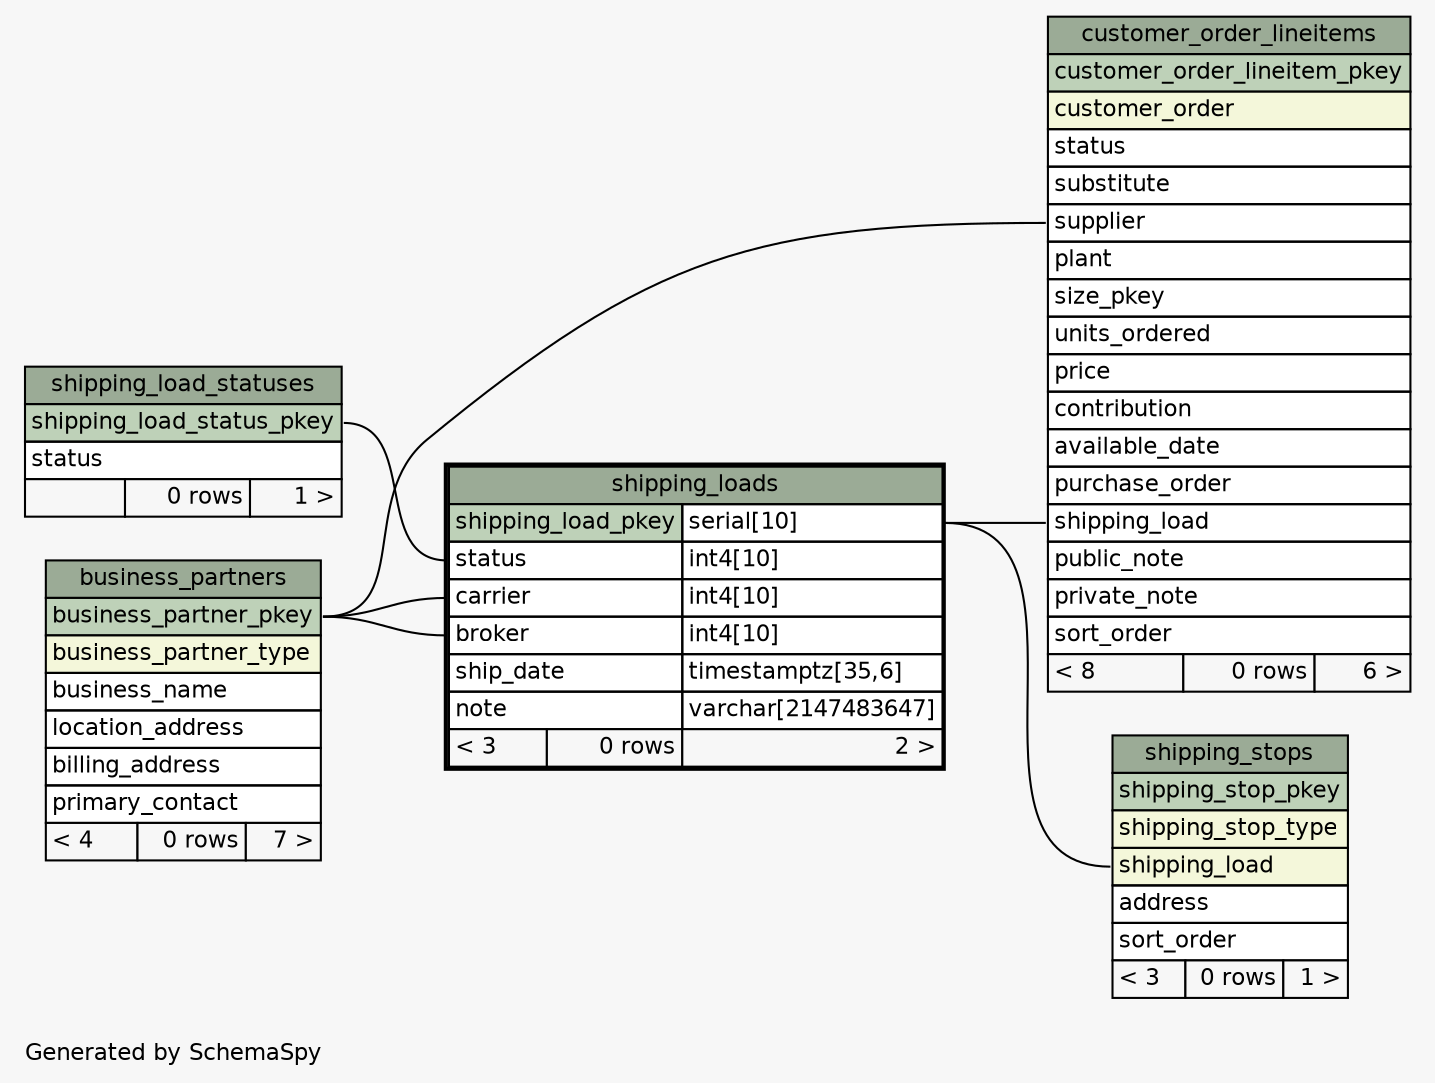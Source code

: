 // dot 2.20.2 on Linux 2.6.28-13-generic
// SchemaSpy rev 514
digraph "oneDegreeRelationshipsDiagram" {
  graph [
    rankdir="RL"
    bgcolor="#f7f7f7"
    label="\nGenerated by SchemaSpy"
    labeljust="l"
    nodesep="0.18"
    ranksep="0.46"
    fontname="Helvetica"
    fontsize="11"
  ];
  node [
    fontname="Helvetica"
    fontsize="11"
    shape="plaintext"
  ];
  edge [
    arrowsize="0.8"
  ];
  "customer_order_lineitems":"shipping_load":w -> "shipping_loads":"shipping_load_pkey.type":e [arrowhead=none arrowtail=crowodot];
  "customer_order_lineitems":"supplier":w -> "business_partners":"business_partner_pkey":e [arrowhead=none arrowtail=crowodot];
  "shipping_loads":"broker":w -> "business_partners":"business_partner_pkey":e [arrowhead=none arrowtail=crowodot];
  "shipping_loads":"carrier":w -> "business_partners":"business_partner_pkey":e [arrowhead=none arrowtail=crowodot];
  "shipping_loads":"status":w -> "shipping_load_statuses":"shipping_load_status_pkey":e [arrowhead=none arrowtail=crowodot];
  "shipping_stops":"shipping_load":w -> "shipping_loads":"shipping_load_pkey.type":e [arrowhead=none arrowtail=crowodot];
  "business_partners" [
    label=<
    <TABLE BORDER="0" CELLBORDER="1" CELLSPACING="0" BGCOLOR="#ffffff">
      <TR><TD COLSPAN="3" BGCOLOR="#9bab96" ALIGN="CENTER">business_partners</TD></TR>
      <TR><TD PORT="business_partner_pkey" COLSPAN="3" BGCOLOR="#bed1b8" ALIGN="LEFT">business_partner_pkey</TD></TR>
      <TR><TD PORT="business_partner_type" COLSPAN="3" BGCOLOR="#f4f7da" ALIGN="LEFT">business_partner_type</TD></TR>
      <TR><TD PORT="business_name" COLSPAN="3" ALIGN="LEFT">business_name</TD></TR>
      <TR><TD PORT="location_address" COLSPAN="3" ALIGN="LEFT">location_address</TD></TR>
      <TR><TD PORT="billing_address" COLSPAN="3" ALIGN="LEFT">billing_address</TD></TR>
      <TR><TD PORT="primary_contact" COLSPAN="3" ALIGN="LEFT">primary_contact</TD></TR>
      <TR><TD ALIGN="LEFT" BGCOLOR="#f7f7f7">&lt; 4</TD><TD ALIGN="RIGHT" BGCOLOR="#f7f7f7">0 rows</TD><TD ALIGN="RIGHT" BGCOLOR="#f7f7f7">7 &gt;</TD></TR>
    </TABLE>>
    URL="business_partners.html"
    tooltip="business_partners"
  ];
  "customer_order_lineitems" [
    label=<
    <TABLE BORDER="0" CELLBORDER="1" CELLSPACING="0" BGCOLOR="#ffffff">
      <TR><TD COLSPAN="3" BGCOLOR="#9bab96" ALIGN="CENTER">customer_order_lineitems</TD></TR>
      <TR><TD PORT="customer_order_lineitem_pkey" COLSPAN="3" BGCOLOR="#bed1b8" ALIGN="LEFT">customer_order_lineitem_pkey</TD></TR>
      <TR><TD PORT="customer_order" COLSPAN="3" BGCOLOR="#f4f7da" ALIGN="LEFT">customer_order</TD></TR>
      <TR><TD PORT="status" COLSPAN="3" ALIGN="LEFT">status</TD></TR>
      <TR><TD PORT="substitute" COLSPAN="3" ALIGN="LEFT">substitute</TD></TR>
      <TR><TD PORT="supplier" COLSPAN="3" ALIGN="LEFT">supplier</TD></TR>
      <TR><TD PORT="plant" COLSPAN="3" ALIGN="LEFT">plant</TD></TR>
      <TR><TD PORT="size_pkey" COLSPAN="3" ALIGN="LEFT">size_pkey</TD></TR>
      <TR><TD PORT="units_ordered" COLSPAN="3" ALIGN="LEFT">units_ordered</TD></TR>
      <TR><TD PORT="price" COLSPAN="3" ALIGN="LEFT">price</TD></TR>
      <TR><TD PORT="contribution" COLSPAN="3" ALIGN="LEFT">contribution</TD></TR>
      <TR><TD PORT="available_date" COLSPAN="3" ALIGN="LEFT">available_date</TD></TR>
      <TR><TD PORT="purchase_order" COLSPAN="3" ALIGN="LEFT">purchase_order</TD></TR>
      <TR><TD PORT="shipping_load" COLSPAN="3" ALIGN="LEFT">shipping_load</TD></TR>
      <TR><TD PORT="public_note" COLSPAN="3" ALIGN="LEFT">public_note</TD></TR>
      <TR><TD PORT="private_note" COLSPAN="3" ALIGN="LEFT">private_note</TD></TR>
      <TR><TD PORT="sort_order" COLSPAN="3" ALIGN="LEFT">sort_order</TD></TR>
      <TR><TD ALIGN="LEFT" BGCOLOR="#f7f7f7">&lt; 8</TD><TD ALIGN="RIGHT" BGCOLOR="#f7f7f7">0 rows</TD><TD ALIGN="RIGHT" BGCOLOR="#f7f7f7">6 &gt;</TD></TR>
    </TABLE>>
    URL="customer_order_lineitems.html"
    tooltip="customer_order_lineitems"
  ];
  "shipping_load_statuses" [
    label=<
    <TABLE BORDER="0" CELLBORDER="1" CELLSPACING="0" BGCOLOR="#ffffff">
      <TR><TD COLSPAN="3" BGCOLOR="#9bab96" ALIGN="CENTER">shipping_load_statuses</TD></TR>
      <TR><TD PORT="shipping_load_status_pkey" COLSPAN="3" BGCOLOR="#bed1b8" ALIGN="LEFT">shipping_load_status_pkey</TD></TR>
      <TR><TD PORT="status" COLSPAN="3" ALIGN="LEFT">status</TD></TR>
      <TR><TD ALIGN="LEFT" BGCOLOR="#f7f7f7">  </TD><TD ALIGN="RIGHT" BGCOLOR="#f7f7f7">0 rows</TD><TD ALIGN="RIGHT" BGCOLOR="#f7f7f7">1 &gt;</TD></TR>
    </TABLE>>
    URL="shipping_load_statuses.html"
    tooltip="shipping_load_statuses"
  ];
  "shipping_loads" [
    label=<
    <TABLE BORDER="2" CELLBORDER="1" CELLSPACING="0" BGCOLOR="#ffffff">
      <TR><TD COLSPAN="3" BGCOLOR="#9bab96" ALIGN="CENTER">shipping_loads</TD></TR>
      <TR><TD PORT="shipping_load_pkey" COLSPAN="2" BGCOLOR="#bed1b8" ALIGN="LEFT">shipping_load_pkey</TD><TD PORT="shipping_load_pkey.type" ALIGN="LEFT">serial[10]</TD></TR>
      <TR><TD PORT="status" COLSPAN="2" ALIGN="LEFT">status</TD><TD PORT="status.type" ALIGN="LEFT">int4[10]</TD></TR>
      <TR><TD PORT="carrier" COLSPAN="2" ALIGN="LEFT">carrier</TD><TD PORT="carrier.type" ALIGN="LEFT">int4[10]</TD></TR>
      <TR><TD PORT="broker" COLSPAN="2" ALIGN="LEFT">broker</TD><TD PORT="broker.type" ALIGN="LEFT">int4[10]</TD></TR>
      <TR><TD PORT="ship_date" COLSPAN="2" ALIGN="LEFT">ship_date</TD><TD PORT="ship_date.type" ALIGN="LEFT">timestamptz[35,6]</TD></TR>
      <TR><TD PORT="note" COLSPAN="2" ALIGN="LEFT">note</TD><TD PORT="note.type" ALIGN="LEFT">varchar[2147483647]</TD></TR>
      <TR><TD ALIGN="LEFT" BGCOLOR="#f7f7f7">&lt; 3</TD><TD ALIGN="RIGHT" BGCOLOR="#f7f7f7">0 rows</TD><TD ALIGN="RIGHT" BGCOLOR="#f7f7f7">2 &gt;</TD></TR>
    </TABLE>>
    URL="shipping_loads.html"
    tooltip="shipping_loads"
  ];
  "shipping_stops" [
    label=<
    <TABLE BORDER="0" CELLBORDER="1" CELLSPACING="0" BGCOLOR="#ffffff">
      <TR><TD COLSPAN="3" BGCOLOR="#9bab96" ALIGN="CENTER">shipping_stops</TD></TR>
      <TR><TD PORT="shipping_stop_pkey" COLSPAN="3" BGCOLOR="#bed1b8" ALIGN="LEFT">shipping_stop_pkey</TD></TR>
      <TR><TD PORT="shipping_stop_type" COLSPAN="3" BGCOLOR="#f4f7da" ALIGN="LEFT">shipping_stop_type</TD></TR>
      <TR><TD PORT="shipping_load" COLSPAN="3" BGCOLOR="#f4f7da" ALIGN="LEFT">shipping_load</TD></TR>
      <TR><TD PORT="address" COLSPAN="3" ALIGN="LEFT">address</TD></TR>
      <TR><TD PORT="sort_order" COLSPAN="3" ALIGN="LEFT">sort_order</TD></TR>
      <TR><TD ALIGN="LEFT" BGCOLOR="#f7f7f7">&lt; 3</TD><TD ALIGN="RIGHT" BGCOLOR="#f7f7f7">0 rows</TD><TD ALIGN="RIGHT" BGCOLOR="#f7f7f7">1 &gt;</TD></TR>
    </TABLE>>
    URL="shipping_stops.html"
    tooltip="shipping_stops"
  ];
}
